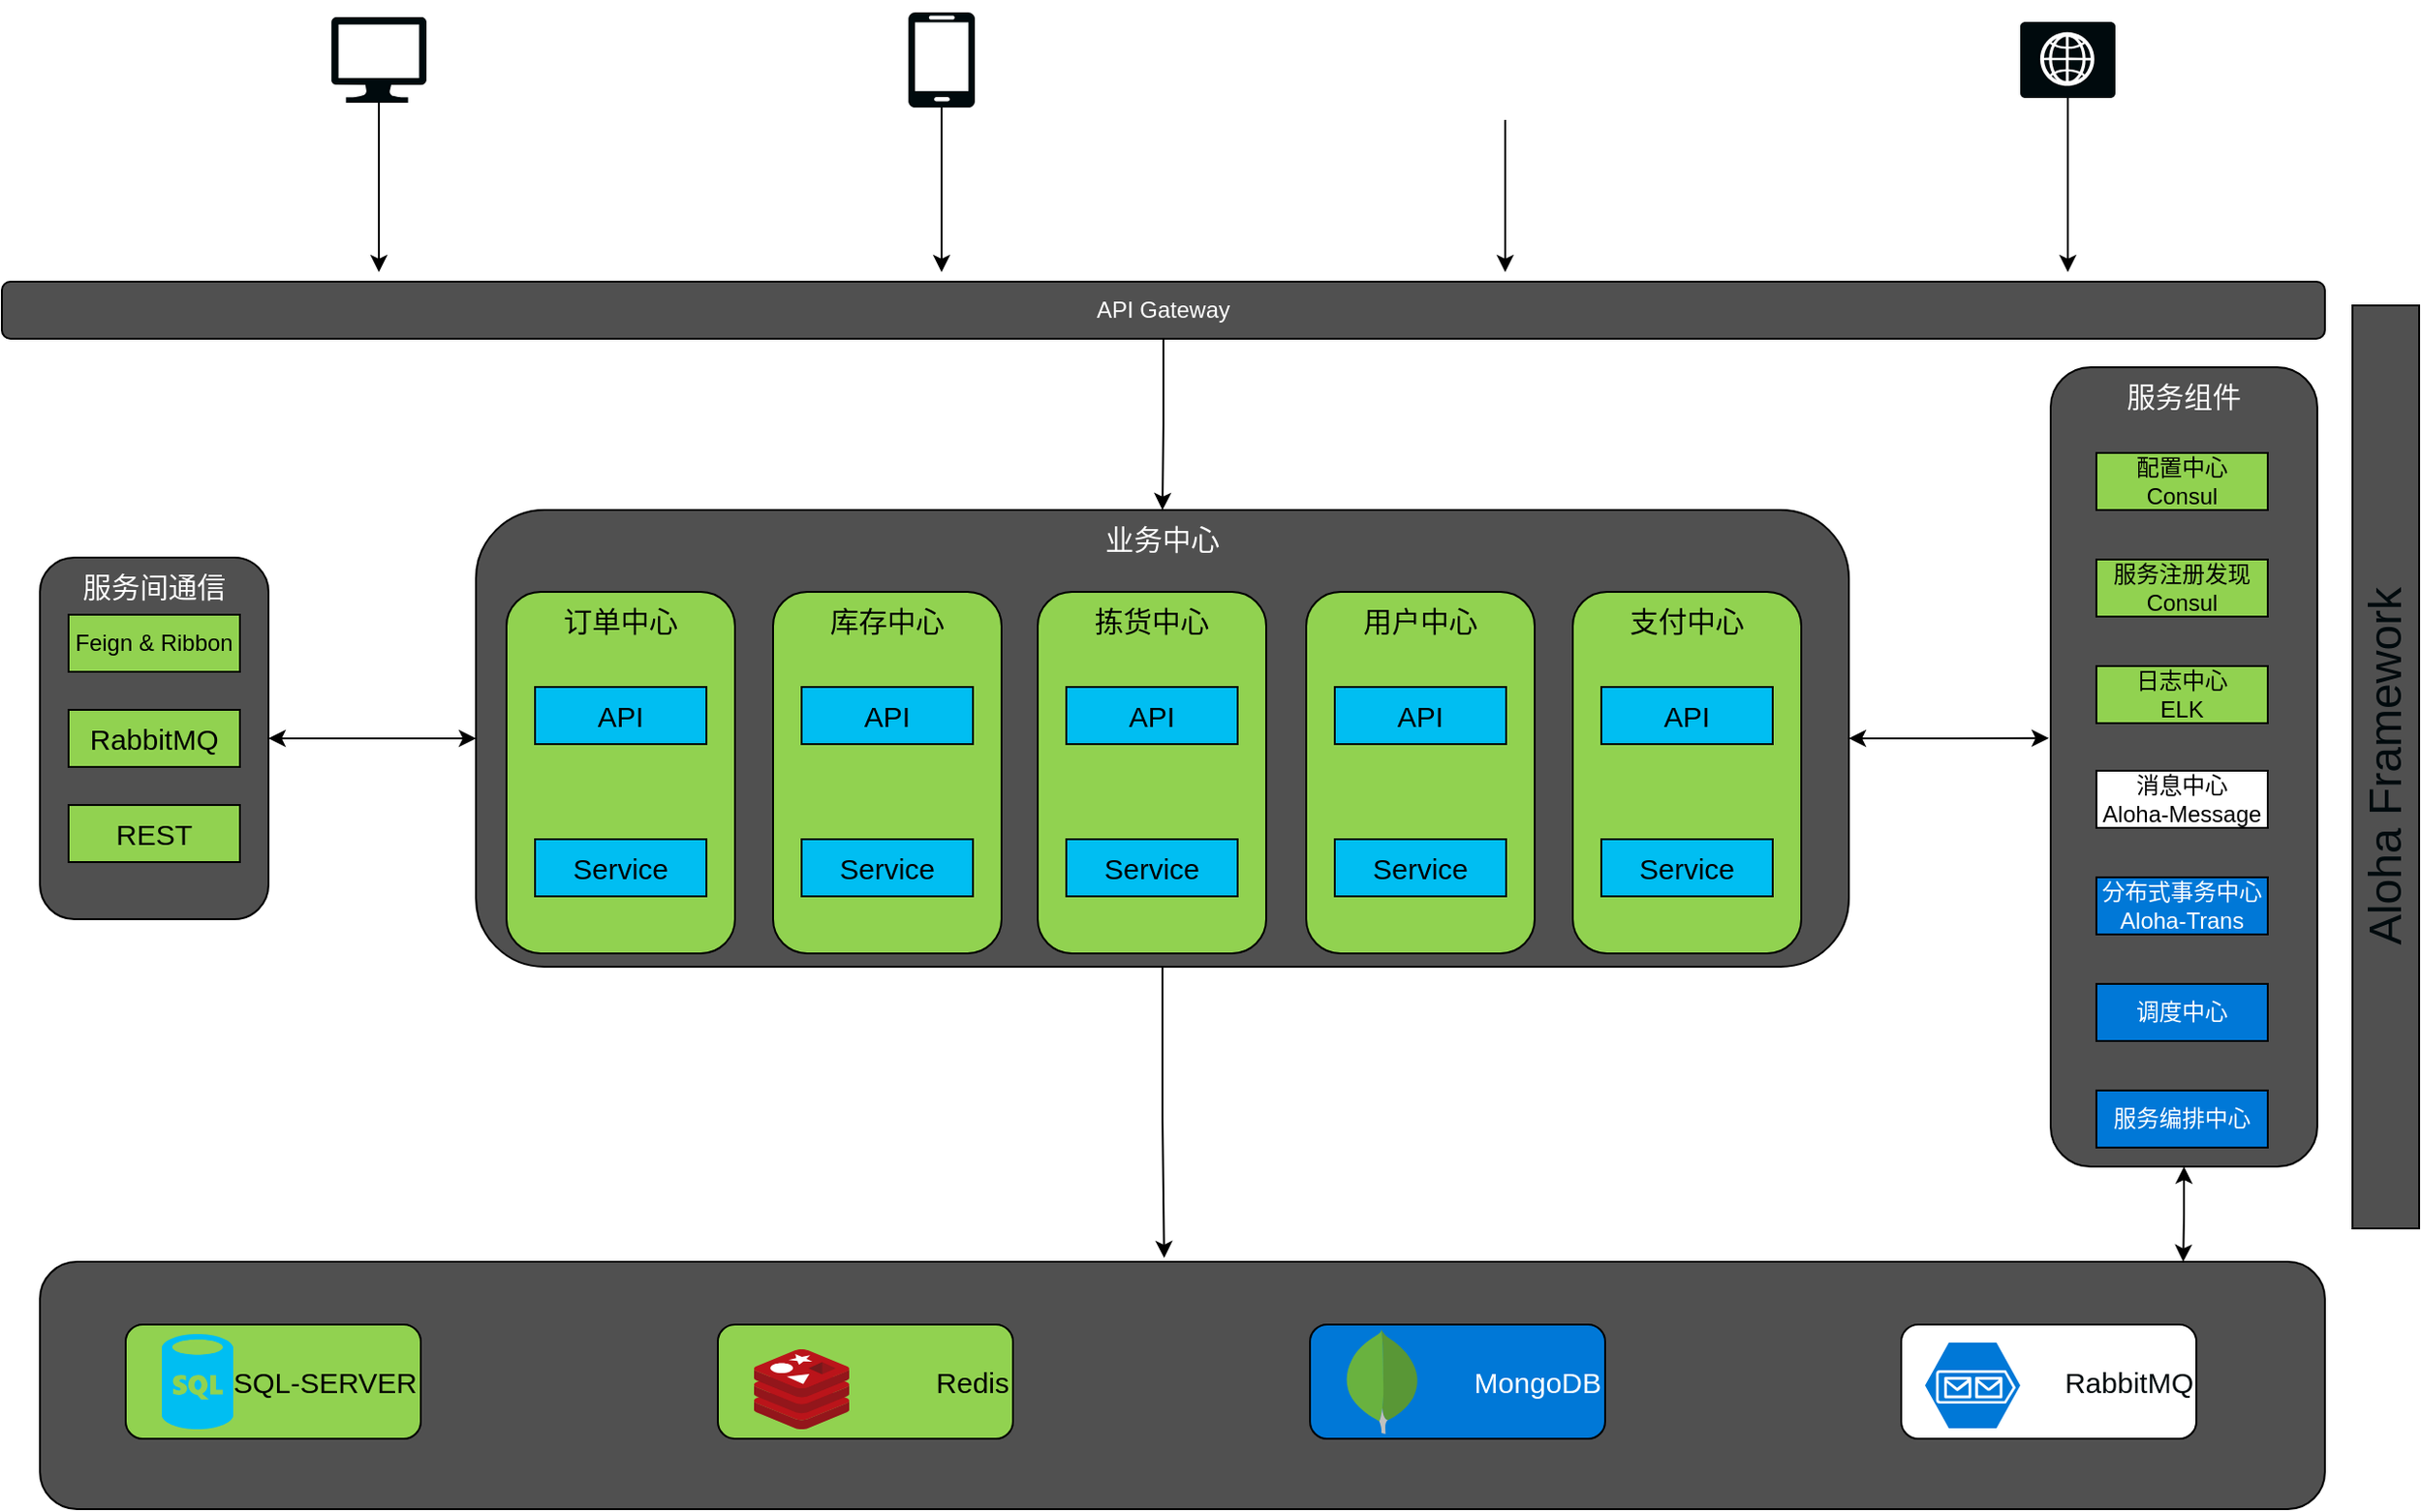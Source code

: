 <mxfile version="10.6.3" type="github"><diagram id="vjZcnNhIRQ-DqEdGVBbq" name="Page-1"><mxGraphModel dx="1991" dy="1021" grid="1" gridSize="10" guides="1" tooltips="1" connect="1" arrows="1" fold="1" page="1" pageScale="1" pageWidth="850" pageHeight="1100" math="0" shadow="0"><root><mxCell id="0"/><mxCell id="1" parent="0"/><mxCell id="BeCCPYZEJHWpCmHRxL4g-48" style="edgeStyle=orthogonalEdgeStyle;rounded=0;orthogonalLoop=1;jettySize=auto;html=1;entryX=1;entryY=0.5;entryDx=0;entryDy=0;startArrow=classic;startFill=1;fontSize=15;" parent="1" source="BeCCPYZEJHWpCmHRxL4g-45" target="BeCCPYZEJHWpCmHRxL4g-16" edge="1"><mxGeometry relative="1" as="geometry"/></mxCell><mxCell id="BeCCPYZEJHWpCmHRxL4g-62" style="edgeStyle=orthogonalEdgeStyle;rounded=0;orthogonalLoop=1;jettySize=auto;html=1;entryX=-0.007;entryY=0.464;entryDx=0;entryDy=0;entryPerimeter=0;startArrow=classic;startFill=1;" parent="1" source="BeCCPYZEJHWpCmHRxL4g-45" target="BeCCPYZEJHWpCmHRxL4g-42" edge="1"><mxGeometry relative="1" as="geometry"/></mxCell><mxCell id="BeCCPYZEJHWpCmHRxL4g-75" style="edgeStyle=orthogonalEdgeStyle;rounded=0;orthogonalLoop=1;jettySize=auto;html=1;entryX=0.492;entryY=-0.015;entryDx=0;entryDy=0;entryPerimeter=0;startArrow=none;startFill=0;fontSize=15;" parent="1" source="BeCCPYZEJHWpCmHRxL4g-45" target="BeCCPYZEJHWpCmHRxL4g-63" edge="1"><mxGeometry relative="1" as="geometry"/></mxCell><mxCell id="BeCCPYZEJHWpCmHRxL4g-45" value="业务中心" style="rounded=1;whiteSpace=wrap;html=1;fillColor=#505050;fontColor=#FFFFFF;fontSize=15;verticalAlign=top;" parent="1" vertex="1"><mxGeometry x="289" y="345" width="721" height="240" as="geometry"/></mxCell><mxCell id="BeCCPYZEJHWpCmHRxL4g-50" style="edgeStyle=orthogonalEdgeStyle;rounded=0;orthogonalLoop=1;jettySize=auto;html=1;startArrow=none;startFill=0;" parent="1" source="BeCCPYZEJHWpCmHRxL4g-3" edge="1"><mxGeometry relative="1" as="geometry"><mxPoint x="238" y="220" as="targetPoint"/></mxGeometry></mxCell><mxCell id="BeCCPYZEJHWpCmHRxL4g-3" value="" style="verticalLabelPosition=bottom;html=1;verticalAlign=top;align=center;strokeColor=none;fillColor=#000A0D;shape=mxgraph.azure.computer;shadow=0;" parent="1" vertex="1"><mxGeometry x="213" y="86" width="50" height="45" as="geometry"/></mxCell><mxCell id="BeCCPYZEJHWpCmHRxL4g-51" style="edgeStyle=orthogonalEdgeStyle;rounded=0;orthogonalLoop=1;jettySize=auto;html=1;startArrow=none;startFill=0;" parent="1" source="BeCCPYZEJHWpCmHRxL4g-4" edge="1"><mxGeometry relative="1" as="geometry"><mxPoint x="533.5" y="220" as="targetPoint"/></mxGeometry></mxCell><mxCell id="BeCCPYZEJHWpCmHRxL4g-4" value="" style="verticalLabelPosition=bottom;html=1;verticalAlign=top;align=center;strokeColor=none;fillColor=#000A0D;shape=mxgraph.azure.mobile;shadow=0;" parent="1" vertex="1"><mxGeometry x="516" y="83.5" width="35" height="50" as="geometry"/></mxCell><mxCell id="BeCCPYZEJHWpCmHRxL4g-55" style="edgeStyle=orthogonalEdgeStyle;rounded=0;orthogonalLoop=1;jettySize=auto;html=1;startArrow=none;startFill=0;" parent="1" source="BeCCPYZEJHWpCmHRxL4g-7" edge="1"><mxGeometry relative="1" as="geometry"><mxPoint x="829.5" y="220" as="targetPoint"/></mxGeometry></mxCell><mxCell id="BeCCPYZEJHWpCmHRxL4g-7" value="" style="shape=image;html=1;verticalAlign=top;verticalLabelPosition=bottom;labelBackgroundColor=#ffffff;imageAspect=0;aspect=fixed;image=https://cdn0.iconfinder.com/data/icons/picons-social/57/66-wechat-128.png;shadow=0;" parent="1" vertex="1"><mxGeometry x="798" y="77" width="63" height="63" as="geometry"/></mxCell><mxCell id="BeCCPYZEJHWpCmHRxL4g-54" style="edgeStyle=orthogonalEdgeStyle;rounded=0;orthogonalLoop=1;jettySize=auto;html=1;startArrow=none;startFill=0;" parent="1" source="BeCCPYZEJHWpCmHRxL4g-9" edge="1"><mxGeometry relative="1" as="geometry"><mxPoint x="1125" y="220" as="targetPoint"/></mxGeometry></mxCell><mxCell id="BeCCPYZEJHWpCmHRxL4g-9" value="" style="verticalLabelPosition=bottom;html=1;verticalAlign=top;align=center;strokeColor=none;fillColor=#000A0D;shape=mxgraph.azure.web_role;shadow=0;" parent="1" vertex="1"><mxGeometry x="1100" y="88.5" width="50" height="40" as="geometry"/></mxCell><mxCell id="BeCCPYZEJHWpCmHRxL4g-56" style="edgeStyle=orthogonalEdgeStyle;rounded=0;orthogonalLoop=1;jettySize=auto;html=1;startArrow=none;startFill=0;" parent="1" source="BeCCPYZEJHWpCmHRxL4g-10" target="BeCCPYZEJHWpCmHRxL4g-45" edge="1"><mxGeometry relative="1" as="geometry"/></mxCell><mxCell id="BeCCPYZEJHWpCmHRxL4g-10" value="API Gateway" style="rounded=1;whiteSpace=wrap;html=1;fillColor=#505050;fontColor=#FFFFFF;" parent="1" vertex="1"><mxGeometry x="40" y="225" width="1220" height="30" as="geometry"/></mxCell><mxCell id="BeCCPYZEJHWpCmHRxL4g-16" value="服务间通信" style="rounded=1;whiteSpace=wrap;html=1;fillColor=#505050;horizontal=1;verticalAlign=top;fontColor=#FFFFFF;fontSize=15;" parent="1" vertex="1"><mxGeometry x="60" y="370" width="120" height="190" as="geometry"/></mxCell><mxCell id="BeCCPYZEJHWpCmHRxL4g-17" value="Feign &amp;amp; Ribbon" style="rounded=0;whiteSpace=wrap;html=1;fillColor=#91D250;fontSize=12;" parent="1" vertex="1"><mxGeometry x="75" y="400" width="90" height="30" as="geometry"/></mxCell><mxCell id="BeCCPYZEJHWpCmHRxL4g-18" value="RabbitMQ" style="rounded=0;whiteSpace=wrap;html=1;fillColor=#91D250;fontSize=15;" parent="1" vertex="1"><mxGeometry x="75" y="450" width="90" height="30" as="geometry"/></mxCell><mxCell id="BeCCPYZEJHWpCmHRxL4g-19" value="REST" style="rounded=0;whiteSpace=wrap;html=1;fillColor=#91D250;fontSize=15;" parent="1" vertex="1"><mxGeometry x="75" y="500" width="90" height="30" as="geometry"/></mxCell><mxCell id="BeCCPYZEJHWpCmHRxL4g-20" value="订单中心" style="rounded=1;whiteSpace=wrap;html=1;fillColor=#91D250;horizontal=1;verticalAlign=top;fontSize=15;" parent="1" vertex="1"><mxGeometry x="305" y="388" width="120" height="190" as="geometry"/></mxCell><mxCell id="BeCCPYZEJHWpCmHRxL4g-21" value="API" style="rounded=0;whiteSpace=wrap;html=1;fillColor=#00BEF2;fontSize=15;" parent="1" vertex="1"><mxGeometry x="320" y="438" width="90" height="30" as="geometry"/></mxCell><mxCell id="BeCCPYZEJHWpCmHRxL4g-22" value="Service" style="rounded=0;whiteSpace=wrap;html=1;fillColor=#00BEF2;fontSize=15;" parent="1" vertex="1"><mxGeometry x="320" y="518" width="90" height="30" as="geometry"/></mxCell><mxCell id="BeCCPYZEJHWpCmHRxL4g-26" value="库存中心" style="rounded=1;whiteSpace=wrap;html=1;fillColor=#91D250;horizontal=1;verticalAlign=top;fontSize=15;" parent="1" vertex="1"><mxGeometry x="445" y="388" width="120" height="190" as="geometry"/></mxCell><mxCell id="BeCCPYZEJHWpCmHRxL4g-27" value="API" style="rounded=0;whiteSpace=wrap;html=1;fillColor=#00BEF2;fontSize=15;" parent="1" vertex="1"><mxGeometry x="460" y="438" width="90" height="30" as="geometry"/></mxCell><mxCell id="BeCCPYZEJHWpCmHRxL4g-28" value="Service" style="rounded=0;whiteSpace=wrap;html=1;fillColor=#00BEF2;fontSize=15;" parent="1" vertex="1"><mxGeometry x="460" y="518" width="90" height="30" as="geometry"/></mxCell><mxCell id="BeCCPYZEJHWpCmHRxL4g-29" value="拣货中心" style="rounded=1;whiteSpace=wrap;html=1;fillColor=#91D250;horizontal=1;verticalAlign=top;fontSize=15;" parent="1" vertex="1"><mxGeometry x="584" y="388" width="120" height="190" as="geometry"/></mxCell><mxCell id="BeCCPYZEJHWpCmHRxL4g-30" value="API" style="rounded=0;whiteSpace=wrap;html=1;fillColor=#00BEF2;fontSize=15;" parent="1" vertex="1"><mxGeometry x="599" y="438" width="90" height="30" as="geometry"/></mxCell><mxCell id="BeCCPYZEJHWpCmHRxL4g-31" value="Service" style="rounded=0;whiteSpace=wrap;html=1;fillColor=#00BEF2;fontSize=15;" parent="1" vertex="1"><mxGeometry x="599" y="518" width="90" height="30" as="geometry"/></mxCell><mxCell id="BeCCPYZEJHWpCmHRxL4g-32" value="用户中心" style="rounded=1;whiteSpace=wrap;html=1;fillColor=#91D250;horizontal=1;verticalAlign=top;fontSize=15;" parent="1" vertex="1"><mxGeometry x="725" y="388" width="120" height="190" as="geometry"/></mxCell><mxCell id="BeCCPYZEJHWpCmHRxL4g-33" value="API" style="rounded=0;whiteSpace=wrap;html=1;fillColor=#00BEF2;fontSize=15;" parent="1" vertex="1"><mxGeometry x="740" y="438" width="90" height="30" as="geometry"/></mxCell><mxCell id="BeCCPYZEJHWpCmHRxL4g-34" value="Service" style="rounded=0;whiteSpace=wrap;html=1;fillColor=#00BEF2;fontSize=15;" parent="1" vertex="1"><mxGeometry x="740" y="518" width="90" height="30" as="geometry"/></mxCell><mxCell id="BeCCPYZEJHWpCmHRxL4g-35" value="支付中心" style="rounded=1;whiteSpace=wrap;html=1;fillColor=#91D250;horizontal=1;verticalAlign=top;fontSize=15;" parent="1" vertex="1"><mxGeometry x="865" y="388" width="120" height="190" as="geometry"/></mxCell><mxCell id="BeCCPYZEJHWpCmHRxL4g-36" value="API" style="rounded=0;whiteSpace=wrap;html=1;fillColor=#00BEF2;fontSize=15;" parent="1" vertex="1"><mxGeometry x="880" y="438" width="90" height="30" as="geometry"/></mxCell><mxCell id="BeCCPYZEJHWpCmHRxL4g-37" value="Service" style="rounded=0;whiteSpace=wrap;html=1;fillColor=#00BEF2;fontSize=15;" parent="1" vertex="1"><mxGeometry x="880" y="518" width="90" height="30" as="geometry"/></mxCell><mxCell id="BeCCPYZEJHWpCmHRxL4g-74" style="edgeStyle=orthogonalEdgeStyle;rounded=0;orthogonalLoop=1;jettySize=auto;html=1;entryX=0.938;entryY=0;entryDx=0;entryDy=0;entryPerimeter=0;startArrow=classic;startFill=1;" parent="1" source="BeCCPYZEJHWpCmHRxL4g-42" target="BeCCPYZEJHWpCmHRxL4g-63" edge="1"><mxGeometry relative="1" as="geometry"/></mxCell><mxCell id="BeCCPYZEJHWpCmHRxL4g-42" value="服务组件" style="rounded=1;whiteSpace=wrap;html=1;fillColor=#505050;horizontal=1;verticalAlign=top;fontColor=#FFFFFF;fontSize=15;" parent="1" vertex="1"><mxGeometry x="1116" y="270" width="140" height="420" as="geometry"/></mxCell><mxCell id="BeCCPYZEJHWpCmHRxL4g-43" value="配置中心&lt;br&gt;Consul" style="rounded=0;whiteSpace=wrap;html=1;fillColor=#91D250;" parent="1" vertex="1"><mxGeometry x="1140" y="315" width="90" height="30" as="geometry"/></mxCell><mxCell id="BeCCPYZEJHWpCmHRxL4g-44" value="服务注册发现&lt;br&gt;Consul&lt;br&gt;" style="rounded=0;whiteSpace=wrap;html=1;fillColor=#91D250;" parent="1" vertex="1"><mxGeometry x="1140" y="371" width="90" height="30" as="geometry"/></mxCell><mxCell id="BeCCPYZEJHWpCmHRxL4g-57" value="日志中心&lt;br&gt;ELK&lt;br&gt;" style="rounded=0;whiteSpace=wrap;html=1;fillColor=#91D250;" parent="1" vertex="1"><mxGeometry x="1140" y="427" width="90" height="30" as="geometry"/></mxCell><mxCell id="BeCCPYZEJHWpCmHRxL4g-58" value="消息中心&lt;br&gt;Aloha-Message&lt;br&gt;" style="rounded=0;whiteSpace=wrap;html=1;fillColor=#FFFFFF;" parent="1" vertex="1"><mxGeometry x="1140" y="482" width="90" height="30" as="geometry"/></mxCell><mxCell id="BeCCPYZEJHWpCmHRxL4g-59" value="分布式事务中心&lt;br&gt;Aloha-Trans&lt;br&gt;" style="rounded=0;whiteSpace=wrap;html=1;fillColor=#0078D7;fontColor=#FFFFFF;" parent="1" vertex="1"><mxGeometry x="1140" y="538" width="90" height="30" as="geometry"/></mxCell><mxCell id="BeCCPYZEJHWpCmHRxL4g-60" value="调度中心" style="rounded=0;whiteSpace=wrap;html=1;fillColor=#0078D7;fontColor=#FFFFFF;" parent="1" vertex="1"><mxGeometry x="1140" y="594" width="90" height="30" as="geometry"/></mxCell><mxCell id="BeCCPYZEJHWpCmHRxL4g-61" value="服务编排中心" style="rounded=0;whiteSpace=wrap;html=1;fillColor=#0078D7;fontColor=#FFFFFF;" parent="1" vertex="1"><mxGeometry x="1140" y="650" width="90" height="30" as="geometry"/></mxCell><mxCell id="BeCCPYZEJHWpCmHRxL4g-63" value="" style="rounded=1;whiteSpace=wrap;html=1;shadow=0;fillColor=#505050;fontColor=#FFFFFF;" parent="1" vertex="1"><mxGeometry x="60" y="740" width="1200" height="130" as="geometry"/></mxCell><mxCell id="BeCCPYZEJHWpCmHRxL4g-64" value="SQL-SERVER" style="rounded=1;whiteSpace=wrap;html=1;shadow=0;fillColor=#91D250;align=right;fontSize=15;" parent="1" vertex="1"><mxGeometry x="105" y="773" width="155" height="60" as="geometry"/></mxCell><mxCell id="BeCCPYZEJHWpCmHRxL4g-65" value="" style="verticalLabelPosition=bottom;html=1;verticalAlign=top;align=center;strokeColor=none;fillColor=#00BEF2;shape=mxgraph.azure.sql_database;shadow=0;fontSize=15;" parent="1" vertex="1"><mxGeometry x="124" y="778" width="37.5" height="50" as="geometry"/></mxCell><mxCell id="BeCCPYZEJHWpCmHRxL4g-66" value="Redis" style="rounded=1;whiteSpace=wrap;html=1;shadow=0;fillColor=#91D250;align=right;labelPosition=center;verticalLabelPosition=middle;verticalAlign=middle;fontSize=15;" parent="1" vertex="1"><mxGeometry x="416" y="773" width="155" height="60" as="geometry"/></mxCell><mxCell id="BeCCPYZEJHWpCmHRxL4g-67" value="MongoDB" style="rounded=1;whiteSpace=wrap;html=1;shadow=0;fillColor=#0078D7;align=right;fontColor=#FFFFFF;fontSize=15;" parent="1" vertex="1"><mxGeometry x="727" y="773" width="155" height="60" as="geometry"/></mxCell><mxCell id="BeCCPYZEJHWpCmHRxL4g-68" value="RabbitMQ" style="rounded=1;whiteSpace=wrap;html=1;shadow=0;fillColor=#FFFFFF;align=right;fontColor=#000A0D;fontSize=15;" parent="1" vertex="1"><mxGeometry x="1037.5" y="773" width="155" height="60" as="geometry"/></mxCell><mxCell id="BeCCPYZEJHWpCmHRxL4g-70" value="" style="aspect=fixed;html=1;perimeter=none;align=center;shadow=0;dashed=0;image;fontSize=15;image=img/lib/mscae/Cache_Redis_Product.svg;fillColor=#FFFFFF;" parent="1" vertex="1"><mxGeometry x="435" y="786" width="50" height="42" as="geometry"/></mxCell><mxCell id="BeCCPYZEJHWpCmHRxL4g-71" value="" style="dashed=0;outlineConnect=0;html=1;align=center;labelPosition=center;verticalLabelPosition=bottom;verticalAlign=top;shape=mxgraph.weblogos.mongodb;shadow=0;fillColor=#FFFFFF;fontSize=15;" parent="1" vertex="1"><mxGeometry x="745" y="775.5" width="40" height="55" as="geometry"/></mxCell><mxCell id="BeCCPYZEJHWpCmHRxL4g-73" value="" style="verticalLabelPosition=bottom;html=1;verticalAlign=top;align=center;strokeColor=none;fillColor=#0078D7;shape=mxgraph.azure.storage_queue;shadow=0;" parent="1" vertex="1"><mxGeometry x="1050" y="782.5" width="50" height="45" as="geometry"/></mxCell><mxCell id="FWuMYefMqymf54rjlHTp-2" value="Aloha Framework" style="rounded=0;whiteSpace=wrap;html=1;shadow=0;fillColor=#505050;fontSize=24;fontColor=#000A0D;align=center;horizontal=0;verticalAlign=middle;" vertex="1" parent="1"><mxGeometry x="1274.5" y="237.5" width="35" height="485" as="geometry"/></mxCell></root></mxGraphModel></diagram></mxfile>